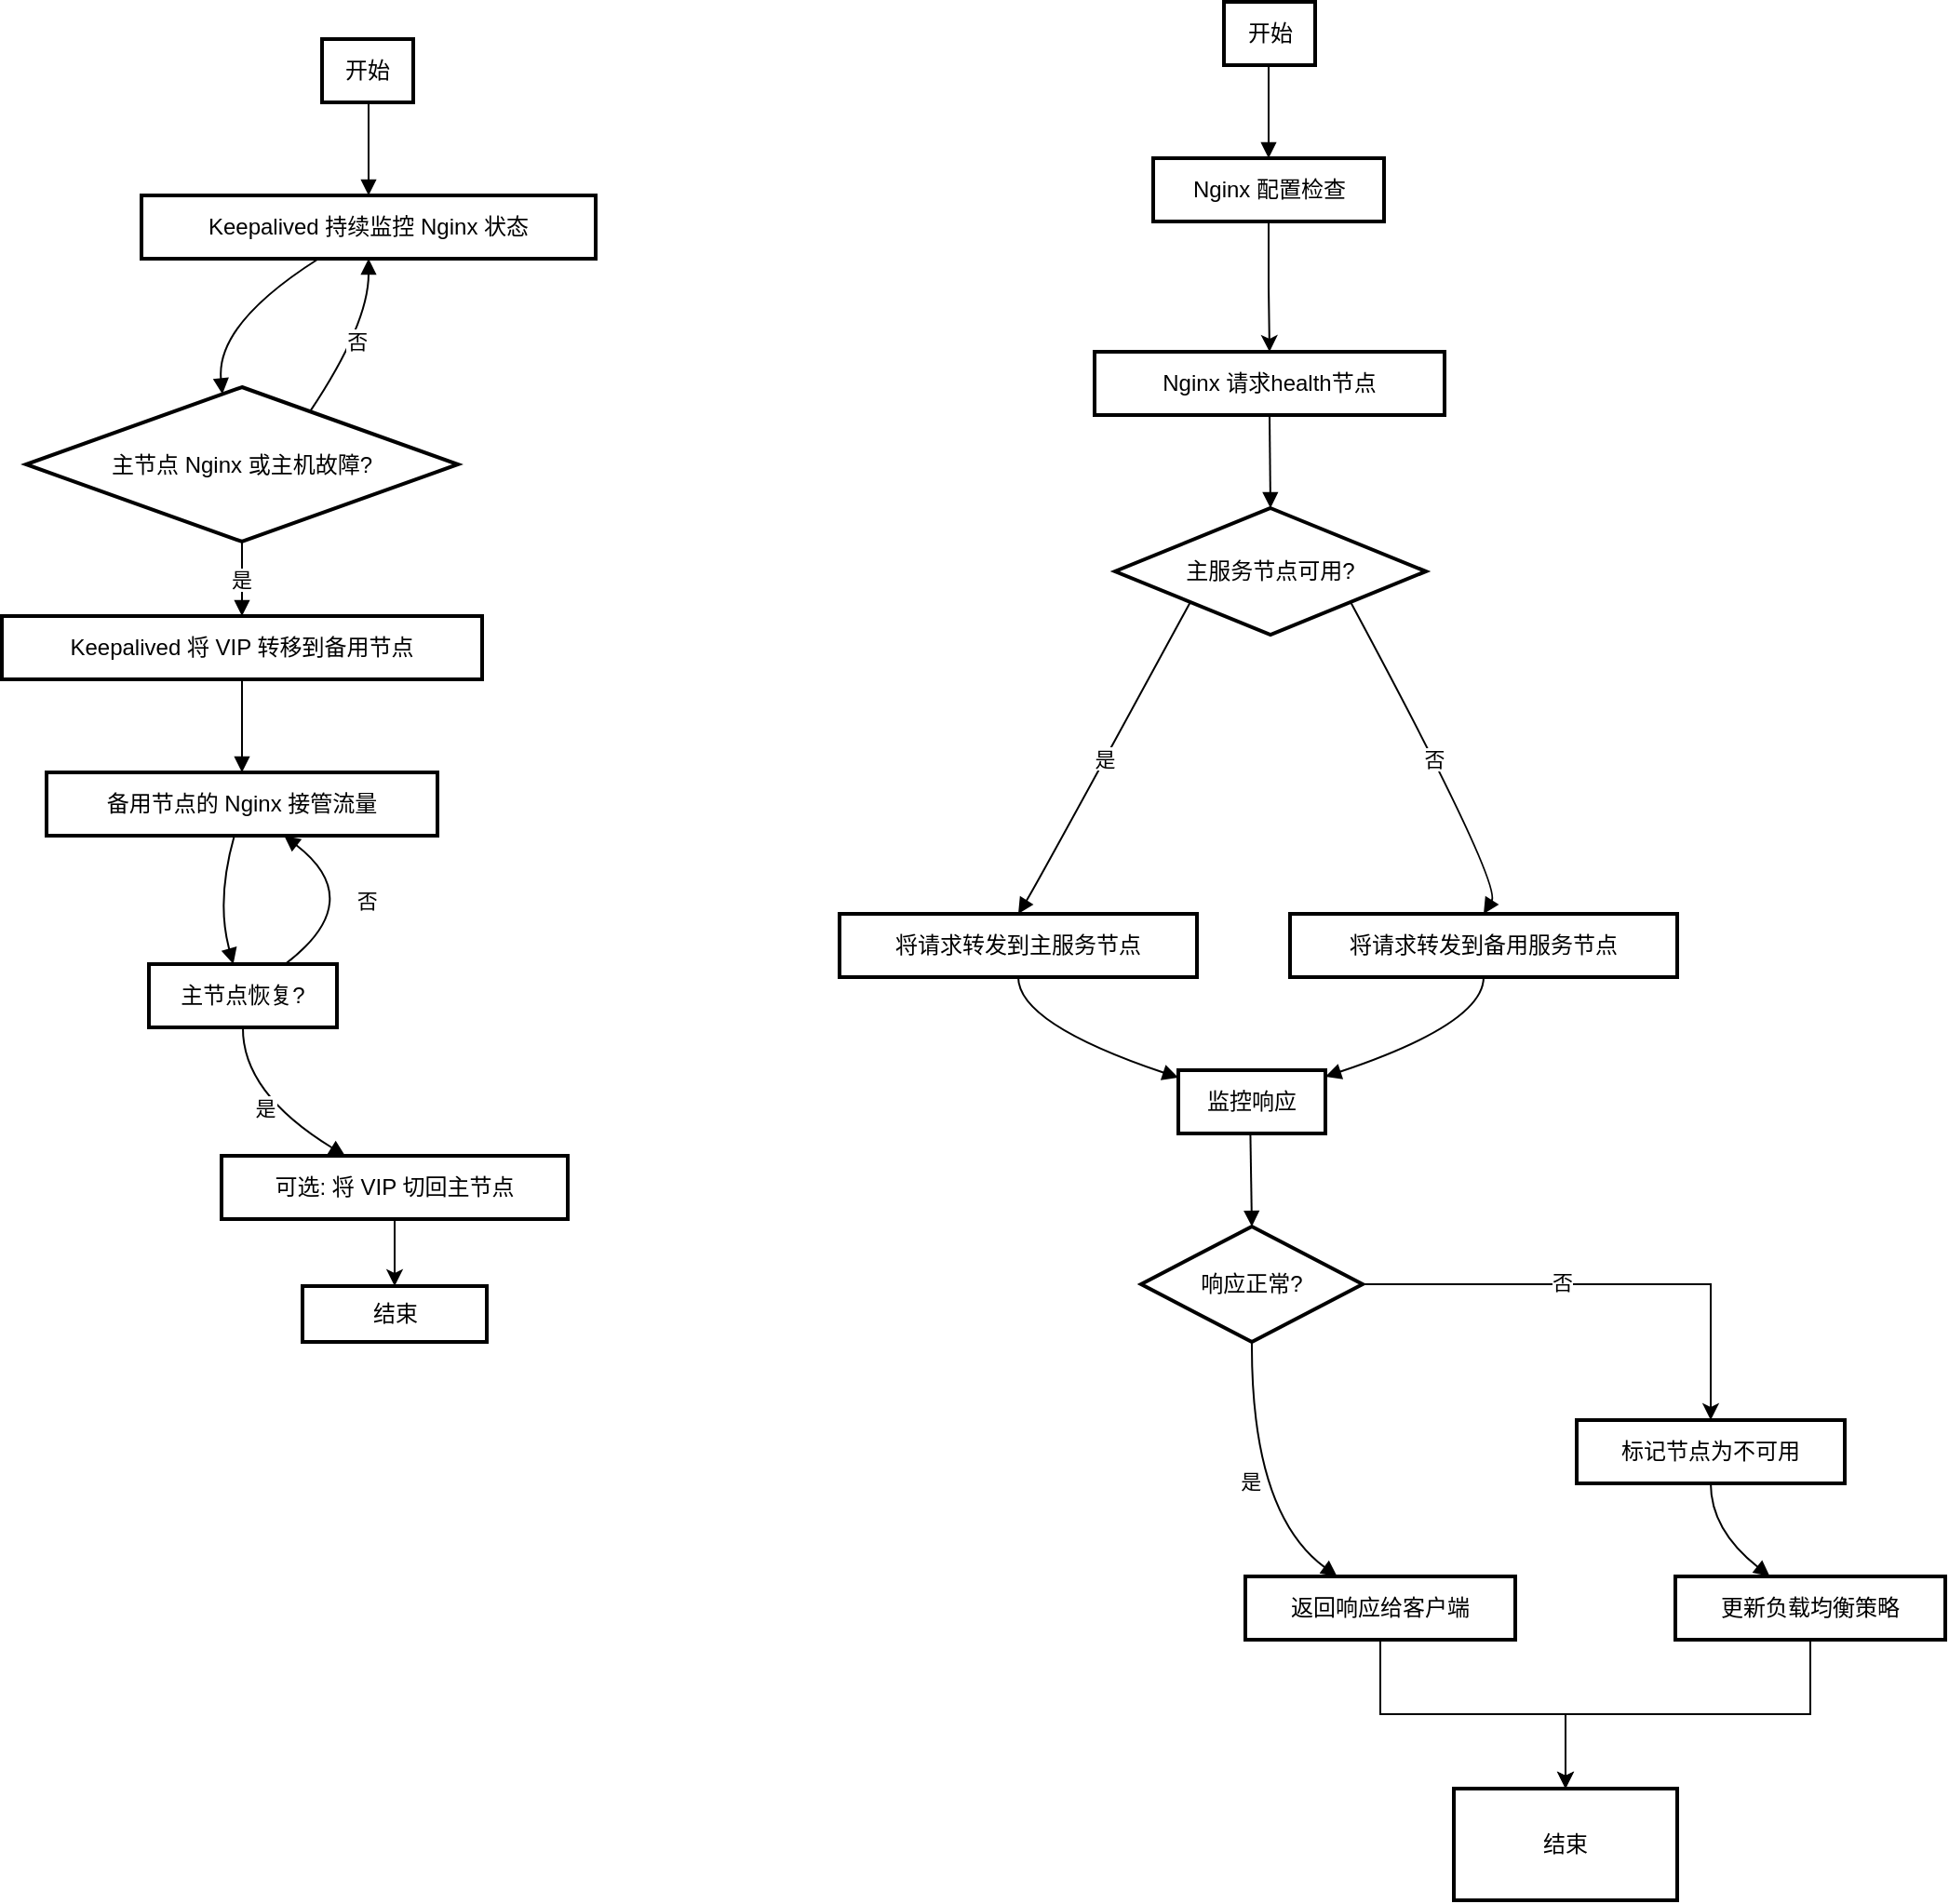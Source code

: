 <mxfile version="24.6.5" type="github">
  <diagram name="第 1 页" id="es809ibb47ByKzEZP1Dd">
    <mxGraphModel dx="2074" dy="2267" grid="1" gridSize="10" guides="1" tooltips="1" connect="1" arrows="1" fold="1" page="1" pageScale="1" pageWidth="827" pageHeight="1169" math="0" shadow="0">
      <root>
        <mxCell id="0" />
        <mxCell id="1" parent="0" />
        <mxCell id="yAMQOu3uMsPidFsK8TRN-41" value="开始" style="whiteSpace=wrap;strokeWidth=2;" parent="1" vertex="1">
          <mxGeometry x="192" y="20" width="49" height="34" as="geometry" />
        </mxCell>
        <mxCell id="yAMQOu3uMsPidFsK8TRN-42" value="Keepalived 持续监控 Nginx 状态" style="whiteSpace=wrap;strokeWidth=2;" parent="1" vertex="1">
          <mxGeometry x="95" y="104" width="244" height="34" as="geometry" />
        </mxCell>
        <mxCell id="yAMQOu3uMsPidFsK8TRN-43" value="主节点 Nginx 或主机故障?" style="rhombus;strokeWidth=2;whiteSpace=wrap;" parent="1" vertex="1">
          <mxGeometry x="33" y="207" width="232" height="83" as="geometry" />
        </mxCell>
        <mxCell id="yAMQOu3uMsPidFsK8TRN-44" value="Keepalived 将 VIP 转移到备用节点" style="whiteSpace=wrap;strokeWidth=2;" parent="1" vertex="1">
          <mxGeometry x="20" y="330" width="258" height="34" as="geometry" />
        </mxCell>
        <mxCell id="yAMQOu3uMsPidFsK8TRN-45" value="备用节点的 Nginx 接管流量" style="whiteSpace=wrap;strokeWidth=2;" parent="1" vertex="1">
          <mxGeometry x="44" y="414" width="210" height="34" as="geometry" />
        </mxCell>
        <mxCell id="yAMQOu3uMsPidFsK8TRN-46" value="主节点恢复?" style="whiteSpace=wrap;strokeWidth=2;" parent="1" vertex="1">
          <mxGeometry x="99" y="517" width="101" height="34" as="geometry" />
        </mxCell>
        <mxCell id="AqHvkBbBSC4LO_tjrpmg-26" value="" style="edgeStyle=orthogonalEdgeStyle;rounded=0;orthogonalLoop=1;jettySize=auto;html=1;" edge="1" parent="1" source="yAMQOu3uMsPidFsK8TRN-47" target="AqHvkBbBSC4LO_tjrpmg-25">
          <mxGeometry relative="1" as="geometry" />
        </mxCell>
        <mxCell id="yAMQOu3uMsPidFsK8TRN-47" value="可选: 将 VIP 切回主节点" style="whiteSpace=wrap;strokeWidth=2;" parent="1" vertex="1">
          <mxGeometry x="138" y="620" width="186" height="34" as="geometry" />
        </mxCell>
        <mxCell id="yAMQOu3uMsPidFsK8TRN-48" value="" style="curved=1;startArrow=none;endArrow=block;exitX=0.51;exitY=1;entryX=0.5;entryY=0;rounded=0;" parent="1" source="yAMQOu3uMsPidFsK8TRN-41" target="yAMQOu3uMsPidFsK8TRN-42" edge="1">
          <mxGeometry relative="1" as="geometry">
            <Array as="points" />
          </mxGeometry>
        </mxCell>
        <mxCell id="yAMQOu3uMsPidFsK8TRN-49" value="" style="curved=1;startArrow=none;endArrow=block;exitX=0.39;exitY=1;entryX=0.45;entryY=0;rounded=0;" parent="1" source="yAMQOu3uMsPidFsK8TRN-42" target="yAMQOu3uMsPidFsK8TRN-43" edge="1">
          <mxGeometry relative="1" as="geometry">
            <Array as="points">
              <mxPoint x="135" y="173" />
            </Array>
          </mxGeometry>
        </mxCell>
        <mxCell id="yAMQOu3uMsPidFsK8TRN-50" value="否" style="curved=1;startArrow=none;endArrow=block;exitX=0.73;exitY=0;entryX=0.5;entryY=1;rounded=0;" parent="1" source="yAMQOu3uMsPidFsK8TRN-43" target="yAMQOu3uMsPidFsK8TRN-42" edge="1">
          <mxGeometry relative="1" as="geometry">
            <Array as="points">
              <mxPoint x="217" y="173" />
            </Array>
          </mxGeometry>
        </mxCell>
        <mxCell id="yAMQOu3uMsPidFsK8TRN-51" value="是" style="curved=1;startArrow=none;endArrow=block;exitX=0.5;exitY=1;entryX=0.5;entryY=0.01;rounded=0;" parent="1" source="yAMQOu3uMsPidFsK8TRN-43" target="yAMQOu3uMsPidFsK8TRN-44" edge="1">
          <mxGeometry relative="1" as="geometry">
            <Array as="points" />
          </mxGeometry>
        </mxCell>
        <mxCell id="yAMQOu3uMsPidFsK8TRN-52" value="" style="curved=1;startArrow=none;endArrow=block;exitX=0.5;exitY=1.01;entryX=0.5;entryY=0.01;rounded=0;" parent="1" source="yAMQOu3uMsPidFsK8TRN-44" target="yAMQOu3uMsPidFsK8TRN-45" edge="1">
          <mxGeometry relative="1" as="geometry">
            <Array as="points" />
          </mxGeometry>
        </mxCell>
        <mxCell id="yAMQOu3uMsPidFsK8TRN-53" value="" style="curved=1;startArrow=none;endArrow=block;exitX=0.48;exitY=1.01;entryX=0.45;entryY=0.01;rounded=0;" parent="1" source="yAMQOu3uMsPidFsK8TRN-45" target="yAMQOu3uMsPidFsK8TRN-46" edge="1">
          <mxGeometry relative="1" as="geometry">
            <Array as="points">
              <mxPoint x="135" y="483" />
            </Array>
          </mxGeometry>
        </mxCell>
        <mxCell id="yAMQOu3uMsPidFsK8TRN-54" value="否" style="curved=1;startArrow=none;endArrow=block;exitX=0.72;exitY=0.01;entryX=0.61;entryY=1.01;rounded=0;" parent="1" source="yAMQOu3uMsPidFsK8TRN-46" target="yAMQOu3uMsPidFsK8TRN-45" edge="1">
          <mxGeometry relative="1" as="geometry">
            <Array as="points">
              <mxPoint x="217" y="483" />
            </Array>
          </mxGeometry>
        </mxCell>
        <mxCell id="yAMQOu3uMsPidFsK8TRN-55" value="是" style="curved=1;startArrow=none;endArrow=block;exitX=0.5;exitY=1.01;entryX=0.36;entryY=0.01;rounded=0;" parent="1" source="yAMQOu3uMsPidFsK8TRN-46" target="yAMQOu3uMsPidFsK8TRN-47" edge="1">
          <mxGeometry relative="1" as="geometry">
            <Array as="points">
              <mxPoint x="149" y="586" />
            </Array>
          </mxGeometry>
        </mxCell>
        <mxCell id="AqHvkBbBSC4LO_tjrpmg-1" value="开始" style="whiteSpace=wrap;strokeWidth=2;" vertex="1" parent="1">
          <mxGeometry x="676.5" width="49" height="34" as="geometry" />
        </mxCell>
        <mxCell id="AqHvkBbBSC4LO_tjrpmg-31" value="" style="edgeStyle=orthogonalEdgeStyle;rounded=0;orthogonalLoop=1;jettySize=auto;html=1;" edge="1" parent="1" source="AqHvkBbBSC4LO_tjrpmg-2" target="AqHvkBbBSC4LO_tjrpmg-3">
          <mxGeometry relative="1" as="geometry" />
        </mxCell>
        <mxCell id="AqHvkBbBSC4LO_tjrpmg-2" value="Nginx 配置检查" style="whiteSpace=wrap;strokeWidth=2;" vertex="1" parent="1">
          <mxGeometry x="638.5" y="84" width="124" height="34" as="geometry" />
        </mxCell>
        <mxCell id="AqHvkBbBSC4LO_tjrpmg-3" value="Nginx 请求health节点" style="whiteSpace=wrap;strokeWidth=2;" vertex="1" parent="1">
          <mxGeometry x="607" y="188" width="188" height="34" as="geometry" />
        </mxCell>
        <mxCell id="AqHvkBbBSC4LO_tjrpmg-4" value="主服务节点可用?" style="rhombus;strokeWidth=2;whiteSpace=wrap;" vertex="1" parent="1">
          <mxGeometry x="618" y="272" width="167" height="68" as="geometry" />
        </mxCell>
        <mxCell id="AqHvkBbBSC4LO_tjrpmg-5" value="将请求转发到主服务节点" style="whiteSpace=wrap;strokeWidth=2;" vertex="1" parent="1">
          <mxGeometry x="470" y="490" width="192" height="34" as="geometry" />
        </mxCell>
        <mxCell id="AqHvkBbBSC4LO_tjrpmg-6" value="将请求转发到备用服务节点" style="whiteSpace=wrap;strokeWidth=2;" vertex="1" parent="1">
          <mxGeometry x="712" y="490" width="208" height="34" as="geometry" />
        </mxCell>
        <mxCell id="AqHvkBbBSC4LO_tjrpmg-7" value="监控响应" style="whiteSpace=wrap;strokeWidth=2;" vertex="1" parent="1">
          <mxGeometry x="652" y="574" width="79" height="34" as="geometry" />
        </mxCell>
        <mxCell id="AqHvkBbBSC4LO_tjrpmg-27" style="edgeStyle=orthogonalEdgeStyle;rounded=0;orthogonalLoop=1;jettySize=auto;html=1;entryX=0.5;entryY=0;entryDx=0;entryDy=0;" edge="1" parent="1" source="AqHvkBbBSC4LO_tjrpmg-8" target="AqHvkBbBSC4LO_tjrpmg-10">
          <mxGeometry relative="1" as="geometry" />
        </mxCell>
        <mxCell id="AqHvkBbBSC4LO_tjrpmg-28" value="否" style="edgeLabel;html=1;align=center;verticalAlign=middle;resizable=0;points=[];" vertex="1" connectable="0" parent="AqHvkBbBSC4LO_tjrpmg-27">
          <mxGeometry x="-0.177" y="1" relative="1" as="geometry">
            <mxPoint as="offset" />
          </mxGeometry>
        </mxCell>
        <mxCell id="AqHvkBbBSC4LO_tjrpmg-8" value="响应正常?" style="rhombus;strokeWidth=2;whiteSpace=wrap;" vertex="1" parent="1">
          <mxGeometry x="632" y="658" width="119" height="62" as="geometry" />
        </mxCell>
        <mxCell id="AqHvkBbBSC4LO_tjrpmg-30" value="" style="edgeStyle=orthogonalEdgeStyle;rounded=0;orthogonalLoop=1;jettySize=auto;html=1;" edge="1" parent="1" source="AqHvkBbBSC4LO_tjrpmg-9" target="AqHvkBbBSC4LO_tjrpmg-29">
          <mxGeometry relative="1" as="geometry" />
        </mxCell>
        <mxCell id="AqHvkBbBSC4LO_tjrpmg-9" value="返回响应给客户端" style="whiteSpace=wrap;strokeWidth=2;" vertex="1" parent="1">
          <mxGeometry x="688" y="846" width="145" height="34" as="geometry" />
        </mxCell>
        <mxCell id="AqHvkBbBSC4LO_tjrpmg-10" value="标记节点为不可用" style="whiteSpace=wrap;strokeWidth=2;" vertex="1" parent="1">
          <mxGeometry x="866" y="762" width="144" height="34" as="geometry" />
        </mxCell>
        <mxCell id="AqHvkBbBSC4LO_tjrpmg-32" style="edgeStyle=orthogonalEdgeStyle;rounded=0;orthogonalLoop=1;jettySize=auto;html=1;entryX=0.5;entryY=0;entryDx=0;entryDy=0;" edge="1" parent="1" source="AqHvkBbBSC4LO_tjrpmg-11" target="AqHvkBbBSC4LO_tjrpmg-29">
          <mxGeometry relative="1" as="geometry" />
        </mxCell>
        <mxCell id="AqHvkBbBSC4LO_tjrpmg-11" value="更新负载均衡策略" style="whiteSpace=wrap;strokeWidth=2;" vertex="1" parent="1">
          <mxGeometry x="919" y="846" width="145" height="34" as="geometry" />
        </mxCell>
        <mxCell id="AqHvkBbBSC4LO_tjrpmg-12" value="" style="curved=1;startArrow=none;endArrow=block;exitX=0.49;exitY=1;entryX=0.5;entryY=0;rounded=0;" edge="1" parent="1" source="AqHvkBbBSC4LO_tjrpmg-1" target="AqHvkBbBSC4LO_tjrpmg-2">
          <mxGeometry relative="1" as="geometry">
            <Array as="points" />
          </mxGeometry>
        </mxCell>
        <mxCell id="AqHvkBbBSC4LO_tjrpmg-14" value="" style="curved=1;startArrow=none;endArrow=block;exitX=0.5;exitY=1;entryX=0.5;entryY=0;rounded=0;" edge="1" parent="1" source="AqHvkBbBSC4LO_tjrpmg-3" target="AqHvkBbBSC4LO_tjrpmg-4">
          <mxGeometry relative="1" as="geometry">
            <Array as="points" />
          </mxGeometry>
        </mxCell>
        <mxCell id="AqHvkBbBSC4LO_tjrpmg-15" value="是" style="curved=1;startArrow=none;endArrow=block;exitX=0;exitY=0.97;entryX=0.5;entryY=0;rounded=0;" edge="1" parent="1" source="AqHvkBbBSC4LO_tjrpmg-4" target="AqHvkBbBSC4LO_tjrpmg-5">
          <mxGeometry relative="1" as="geometry">
            <Array as="points">
              <mxPoint x="576" y="474" />
            </Array>
          </mxGeometry>
        </mxCell>
        <mxCell id="AqHvkBbBSC4LO_tjrpmg-16" value="否" style="curved=1;startArrow=none;endArrow=block;exitX=1;exitY=0.97;entryX=0.5;entryY=0;rounded=0;" edge="1" parent="1" source="AqHvkBbBSC4LO_tjrpmg-4" target="AqHvkBbBSC4LO_tjrpmg-6">
          <mxGeometry relative="1" as="geometry">
            <Array as="points">
              <mxPoint x="826" y="474" />
            </Array>
          </mxGeometry>
        </mxCell>
        <mxCell id="AqHvkBbBSC4LO_tjrpmg-17" value="" style="curved=1;startArrow=none;endArrow=block;exitX=0.5;exitY=1;entryX=-0.01;entryY=0.11;rounded=0;" edge="1" parent="1" source="AqHvkBbBSC4LO_tjrpmg-5" target="AqHvkBbBSC4LO_tjrpmg-7">
          <mxGeometry relative="1" as="geometry">
            <Array as="points">
              <mxPoint x="566" y="549" />
            </Array>
          </mxGeometry>
        </mxCell>
        <mxCell id="AqHvkBbBSC4LO_tjrpmg-18" value="" style="curved=1;startArrow=none;endArrow=block;exitX=0.5;exitY=1;entryX=0.99;entryY=0.11;rounded=0;" edge="1" parent="1" source="AqHvkBbBSC4LO_tjrpmg-6" target="AqHvkBbBSC4LO_tjrpmg-7">
          <mxGeometry relative="1" as="geometry">
            <Array as="points">
              <mxPoint x="816" y="549" />
            </Array>
          </mxGeometry>
        </mxCell>
        <mxCell id="AqHvkBbBSC4LO_tjrpmg-19" value="" style="curved=1;startArrow=none;endArrow=block;exitX=0.49;exitY=1;entryX=0.5;entryY=0;rounded=0;" edge="1" parent="1" source="AqHvkBbBSC4LO_tjrpmg-7" target="AqHvkBbBSC4LO_tjrpmg-8">
          <mxGeometry relative="1" as="geometry">
            <Array as="points" />
          </mxGeometry>
        </mxCell>
        <mxCell id="AqHvkBbBSC4LO_tjrpmg-20" value="是" style="curved=1;startArrow=none;endArrow=block;exitX=0.5;exitY=1;entryX=0.34;entryY=0;rounded=0;" edge="1" parent="1" source="AqHvkBbBSC4LO_tjrpmg-8" target="AqHvkBbBSC4LO_tjrpmg-9">
          <mxGeometry relative="1" as="geometry">
            <Array as="points">
              <mxPoint x="691" y="812" />
            </Array>
          </mxGeometry>
        </mxCell>
        <mxCell id="AqHvkBbBSC4LO_tjrpmg-22" value="" style="curved=1;startArrow=none;endArrow=block;exitX=0.5;exitY=1;entryX=0.35;entryY=0;rounded=0;" edge="1" parent="1" source="AqHvkBbBSC4LO_tjrpmg-10" target="AqHvkBbBSC4LO_tjrpmg-11">
          <mxGeometry relative="1" as="geometry">
            <Array as="points">
              <mxPoint x="938" y="821" />
            </Array>
          </mxGeometry>
        </mxCell>
        <mxCell id="AqHvkBbBSC4LO_tjrpmg-25" value="结束" style="whiteSpace=wrap;html=1;strokeWidth=2;" vertex="1" parent="1">
          <mxGeometry x="181.5" y="690" width="99" height="30" as="geometry" />
        </mxCell>
        <mxCell id="AqHvkBbBSC4LO_tjrpmg-29" value="结束" style="whiteSpace=wrap;html=1;strokeWidth=2;" vertex="1" parent="1">
          <mxGeometry x="800" y="960" width="120" height="60" as="geometry" />
        </mxCell>
      </root>
    </mxGraphModel>
  </diagram>
</mxfile>
